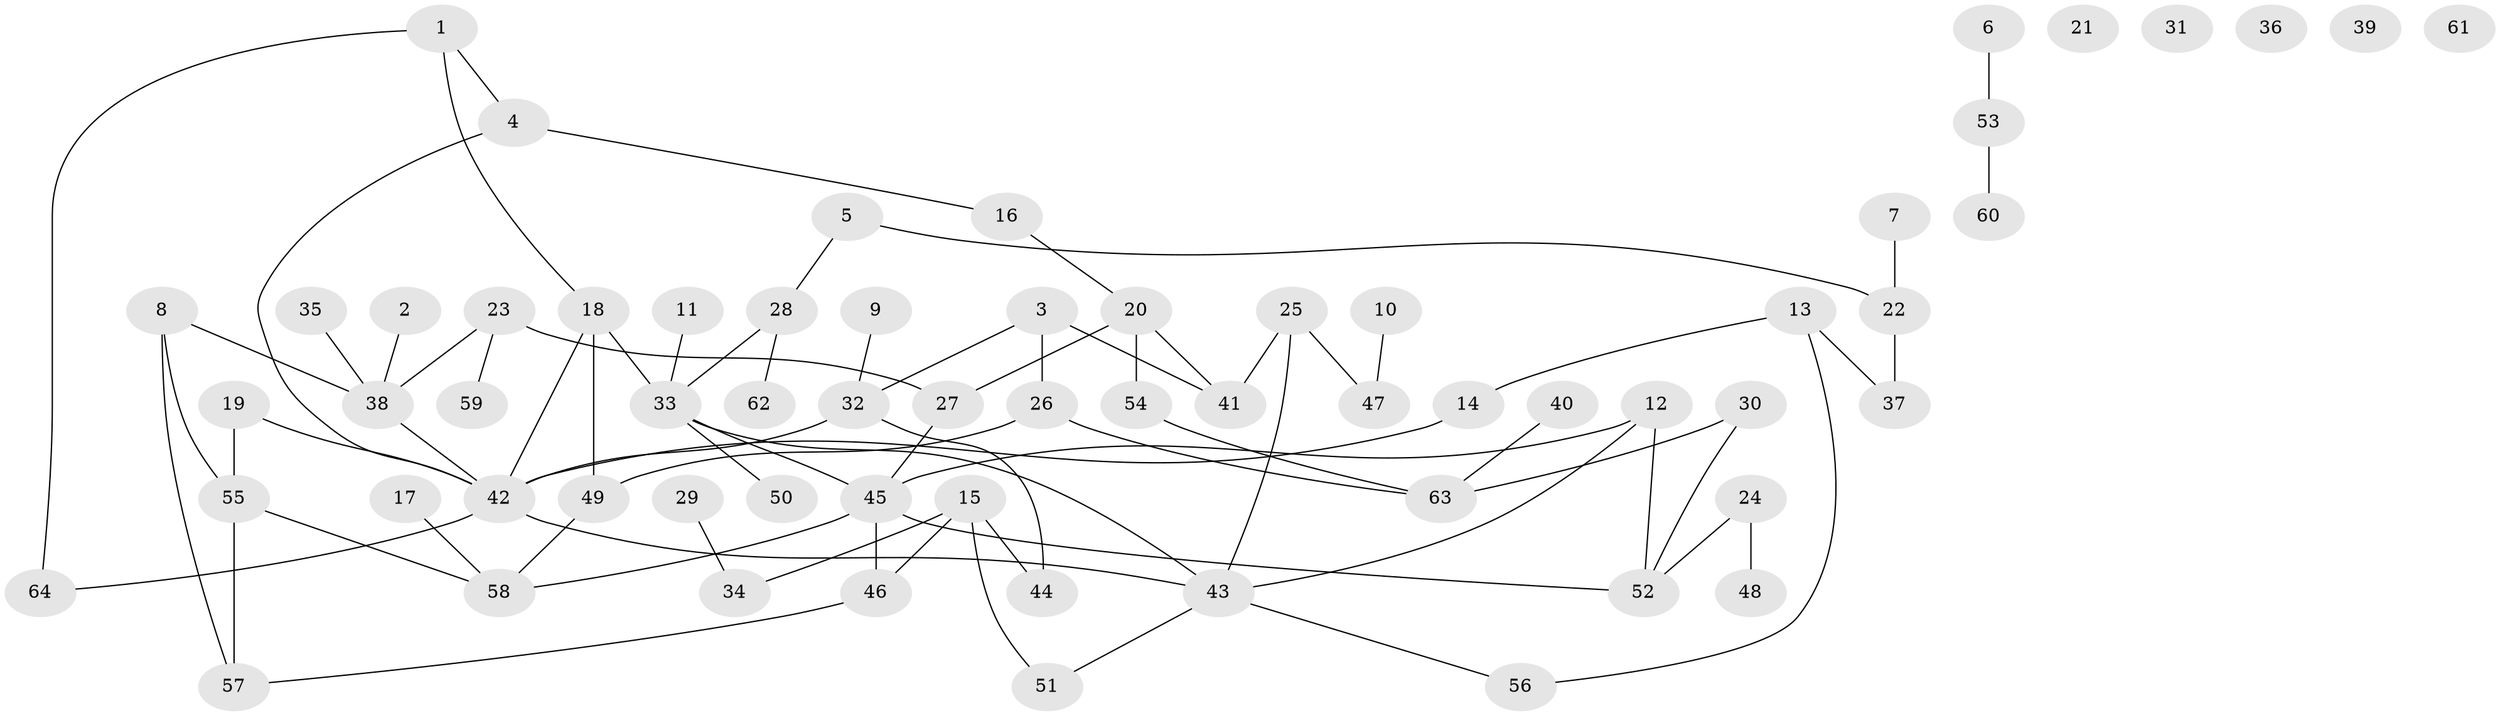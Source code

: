 // coarse degree distribution, {2: 0.14705882352941177, 4: 0.17647058823529413, 3: 0.29411764705882354, 10: 0.029411764705882353, 6: 0.058823529411764705, 1: 0.29411764705882354}
// Generated by graph-tools (version 1.1) at 2025/48/03/04/25 22:48:33]
// undirected, 64 vertices, 78 edges
graph export_dot {
  node [color=gray90,style=filled];
  1;
  2;
  3;
  4;
  5;
  6;
  7;
  8;
  9;
  10;
  11;
  12;
  13;
  14;
  15;
  16;
  17;
  18;
  19;
  20;
  21;
  22;
  23;
  24;
  25;
  26;
  27;
  28;
  29;
  30;
  31;
  32;
  33;
  34;
  35;
  36;
  37;
  38;
  39;
  40;
  41;
  42;
  43;
  44;
  45;
  46;
  47;
  48;
  49;
  50;
  51;
  52;
  53;
  54;
  55;
  56;
  57;
  58;
  59;
  60;
  61;
  62;
  63;
  64;
  1 -- 4;
  1 -- 18;
  1 -- 64;
  2 -- 38;
  3 -- 26;
  3 -- 32;
  3 -- 41;
  4 -- 16;
  4 -- 42;
  5 -- 22;
  5 -- 28;
  6 -- 53;
  7 -- 22;
  8 -- 38;
  8 -- 55;
  8 -- 57;
  9 -- 32;
  10 -- 47;
  11 -- 33;
  12 -- 43;
  12 -- 45;
  12 -- 52;
  13 -- 14;
  13 -- 37;
  13 -- 56;
  14 -- 42;
  15 -- 34;
  15 -- 44;
  15 -- 46;
  15 -- 51;
  16 -- 20;
  17 -- 58;
  18 -- 33;
  18 -- 42;
  18 -- 49;
  19 -- 42;
  19 -- 55;
  20 -- 27;
  20 -- 41;
  20 -- 54;
  22 -- 37;
  23 -- 27;
  23 -- 38;
  23 -- 59;
  24 -- 48;
  24 -- 52;
  25 -- 41;
  25 -- 43;
  25 -- 47;
  26 -- 49;
  26 -- 63;
  27 -- 45;
  28 -- 33;
  28 -- 62;
  29 -- 34;
  30 -- 52;
  30 -- 63;
  32 -- 42;
  32 -- 44;
  33 -- 43;
  33 -- 45;
  33 -- 50;
  35 -- 38;
  38 -- 42;
  40 -- 63;
  42 -- 43;
  42 -- 64;
  43 -- 51;
  43 -- 56;
  45 -- 46;
  45 -- 52;
  45 -- 58;
  46 -- 57;
  49 -- 58;
  53 -- 60;
  54 -- 63;
  55 -- 57;
  55 -- 58;
}
